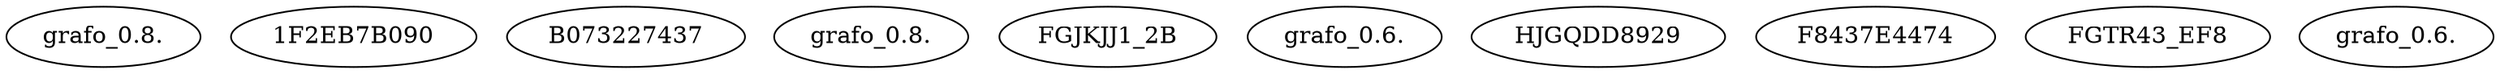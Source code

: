 strict graph  {
"./MALWR/familia_8/grafo_0.8.dot" [label="grafo_0.8."];
"./MALWR/familia_8/1F2EB7B090018D975E6D9B40868C94CA" [label="1F2EB7B090"];
"./MALWR/familia_8/B07322743778B5868475DBE66EEDAC4F" [label=B073227437];
"./MALWR/familia_8/grafo_0.8.png" [label="grafo_0.8."];
"./MALWR/familia_8/FGJKJJ1_2BA0D0083976A5C1E3315413CDCFFCD2" [label=FGJKJJ1_2B];
"./MALWR/familia_8/grafo_0.6.png" [label="grafo_0.6."];
"./MALWR/familia_8/HJGQDD892986B2249B5214639ECC8AC0223" [label=HJGQDD8929];
"./MALWR/familia_8/F8437E44748D2C3FCF84019766F4E6DC" [label=F8437E4474];
"./MALWR/familia_8/FGTR43_EF8E0FB20E7228C7492CCDC59D87C690" [label=FGTR43_EF8];
"./MALWR/familia_8/grafo_0.6.dot" [label="grafo_0.6."];
}
